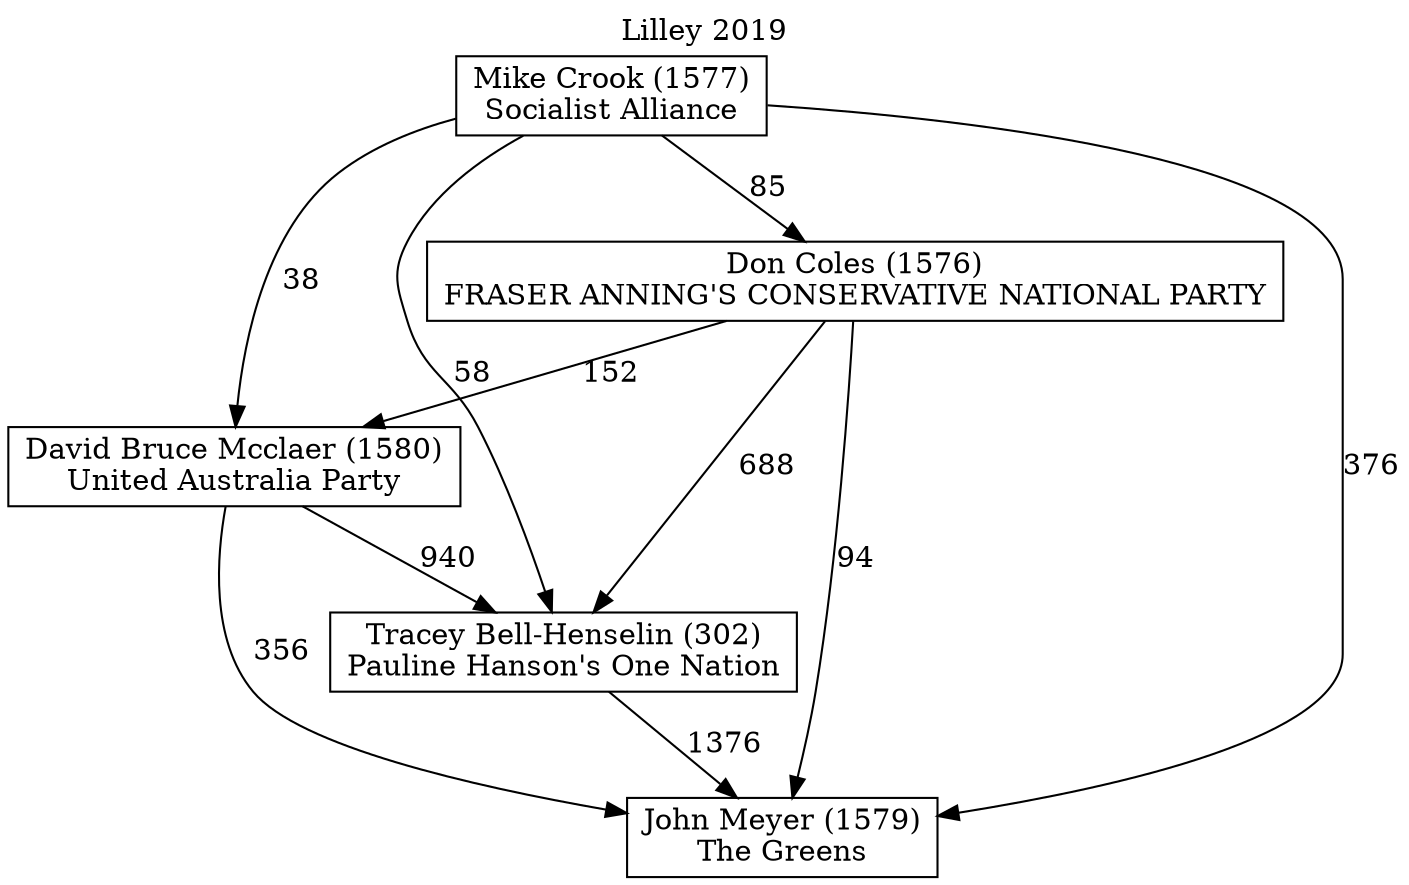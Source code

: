 // House preference flow
digraph "John Meyer (1579)_Lilley_2019" {
	graph [label="Lilley 2019" labelloc=t mclimit=10]
	node [shape=box]
	"David Bruce Mcclaer (1580)" [label="David Bruce Mcclaer (1580)
United Australia Party"]
	"Don Coles (1576)" [label="Don Coles (1576)
FRASER ANNING'S CONSERVATIVE NATIONAL PARTY"]
	"John Meyer (1579)" [label="John Meyer (1579)
The Greens"]
	"Mike Crook (1577)" [label="Mike Crook (1577)
Socialist Alliance"]
	"Tracey Bell-Henselin (302)" [label="Tracey Bell-Henselin (302)
Pauline Hanson's One Nation"]
	"David Bruce Mcclaer (1580)" -> "John Meyer (1579)" [label=356]
	"David Bruce Mcclaer (1580)" -> "Tracey Bell-Henselin (302)" [label=940]
	"Don Coles (1576)" -> "David Bruce Mcclaer (1580)" [label=152]
	"Don Coles (1576)" -> "John Meyer (1579)" [label=94]
	"Don Coles (1576)" -> "Tracey Bell-Henselin (302)" [label=688]
	"Mike Crook (1577)" -> "David Bruce Mcclaer (1580)" [label=38]
	"Mike Crook (1577)" -> "Don Coles (1576)" [label=85]
	"Mike Crook (1577)" -> "John Meyer (1579)" [label=376]
	"Mike Crook (1577)" -> "Tracey Bell-Henselin (302)" [label=58]
	"Tracey Bell-Henselin (302)" -> "John Meyer (1579)" [label=1376]
}
